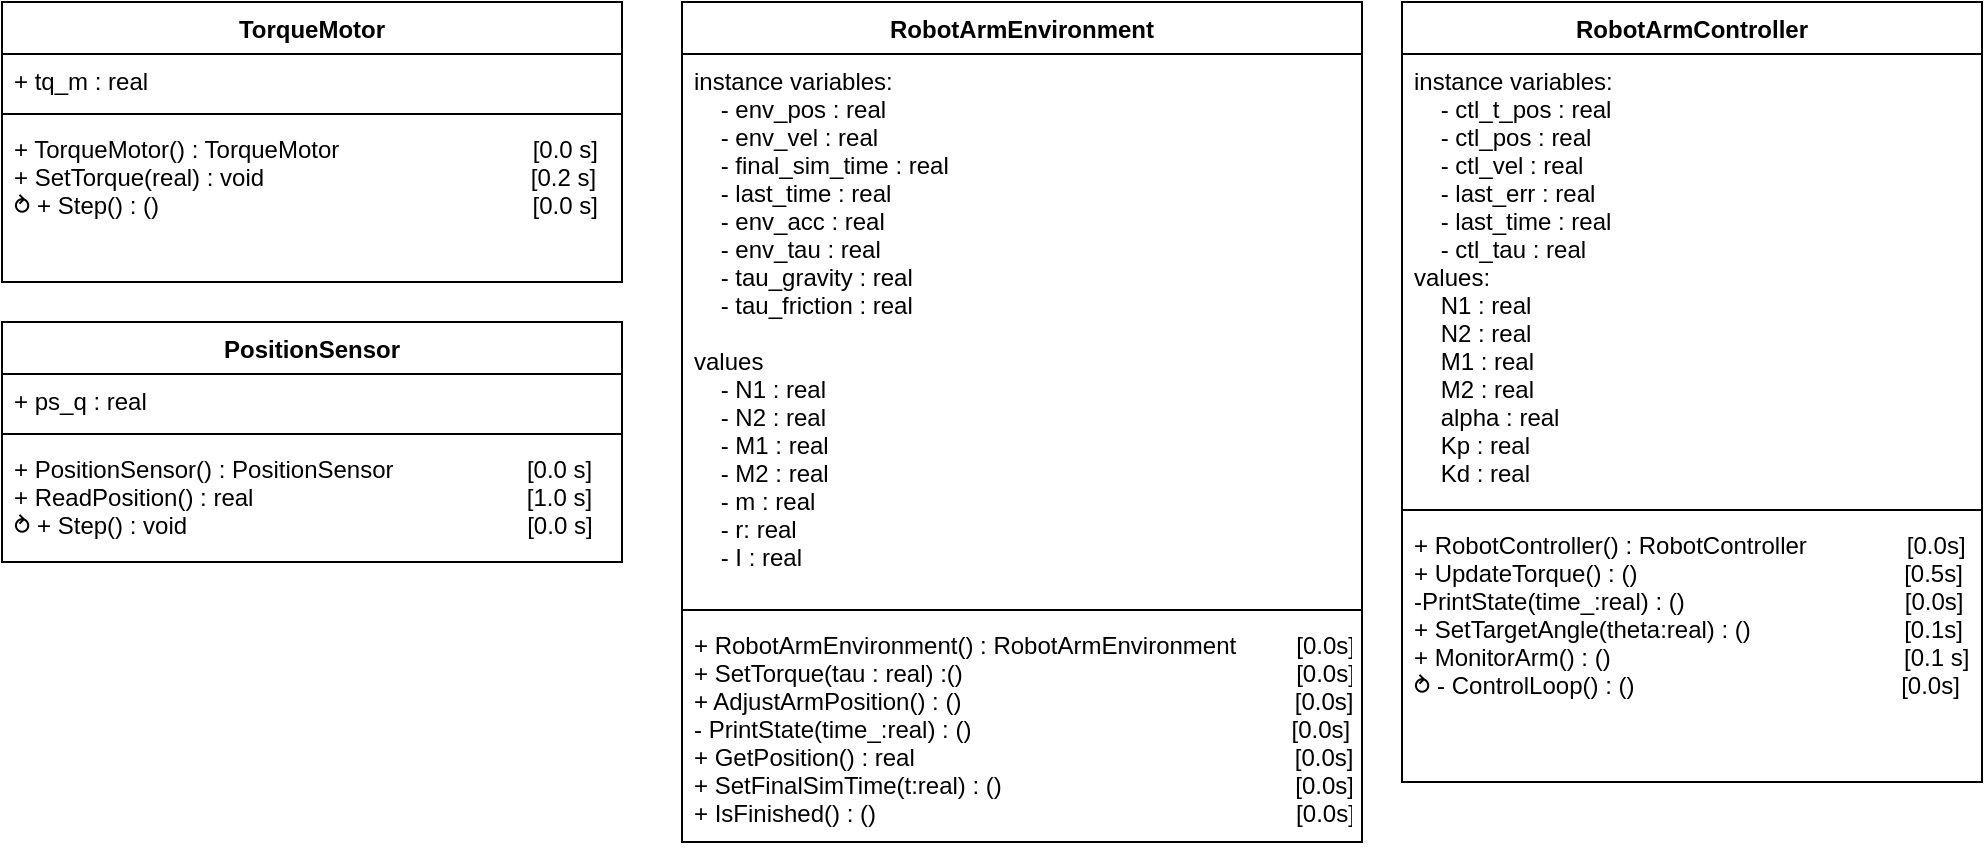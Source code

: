 <mxfile version="21.1.2" type="device">
  <diagram name="Side-1" id="nRylM7z9Qre-JnPWvLUS">
    <mxGraphModel dx="1613" dy="786" grid="1" gridSize="10" guides="1" tooltips="1" connect="1" arrows="1" fold="1" page="1" pageScale="1" pageWidth="1169" pageHeight="827" math="0" shadow="0">
      <root>
        <mxCell id="0" />
        <mxCell id="1" parent="0" />
        <mxCell id="raKyYRjzNfjVJX0SBcYH-1" value="PositionSensor" style="swimlane;fontStyle=1;align=center;verticalAlign=top;childLayout=stackLayout;horizontal=1;startSize=26;horizontalStack=0;resizeParent=1;resizeParentMax=0;resizeLast=0;collapsible=1;marginBottom=0;" parent="1" vertex="1">
          <mxGeometry x="90" y="360" width="310" height="120" as="geometry" />
        </mxCell>
        <mxCell id="raKyYRjzNfjVJX0SBcYH-2" value="+ ps_q : real    " style="text;strokeColor=none;fillColor=none;align=left;verticalAlign=top;spacingLeft=4;spacingRight=4;overflow=hidden;rotatable=0;points=[[0,0.5],[1,0.5]];portConstraint=eastwest;" parent="raKyYRjzNfjVJX0SBcYH-1" vertex="1">
          <mxGeometry y="26" width="310" height="26" as="geometry" />
        </mxCell>
        <mxCell id="raKyYRjzNfjVJX0SBcYH-3" value="" style="line;strokeWidth=1;fillColor=none;align=left;verticalAlign=middle;spacingTop=-1;spacingLeft=3;spacingRight=3;rotatable=0;labelPosition=right;points=[];portConstraint=eastwest;strokeColor=inherit;" parent="raKyYRjzNfjVJX0SBcYH-1" vertex="1">
          <mxGeometry y="52" width="310" height="8" as="geometry" />
        </mxCell>
        <mxCell id="raKyYRjzNfjVJX0SBcYH-4" value="+ PositionSensor() : PositionSensor                    [0.0 s]&#xa;+ ReadPosition() : real                                         [1.0 s]&#xa;⥁ + Step() : void                                                   [0.0 s]" style="text;strokeColor=none;fillColor=none;align=left;verticalAlign=top;spacingLeft=4;spacingRight=4;overflow=hidden;rotatable=0;points=[[0,0.5],[1,0.5]];portConstraint=eastwest;" parent="raKyYRjzNfjVJX0SBcYH-1" vertex="1">
          <mxGeometry y="60" width="310" height="60" as="geometry" />
        </mxCell>
        <mxCell id="raKyYRjzNfjVJX0SBcYH-5" value="TorqueMotor" style="swimlane;fontStyle=1;align=center;verticalAlign=top;childLayout=stackLayout;horizontal=1;startSize=26;horizontalStack=0;resizeParent=1;resizeParentMax=0;resizeLast=0;collapsible=1;marginBottom=0;" parent="1" vertex="1">
          <mxGeometry x="90" y="200" width="310" height="140" as="geometry" />
        </mxCell>
        <mxCell id="raKyYRjzNfjVJX0SBcYH-6" value="+ tq_m : real    " style="text;strokeColor=none;fillColor=none;align=left;verticalAlign=top;spacingLeft=4;spacingRight=4;overflow=hidden;rotatable=0;points=[[0,0.5],[1,0.5]];portConstraint=eastwest;" parent="raKyYRjzNfjVJX0SBcYH-5" vertex="1">
          <mxGeometry y="26" width="310" height="26" as="geometry" />
        </mxCell>
        <mxCell id="raKyYRjzNfjVJX0SBcYH-7" value="" style="line;strokeWidth=1;fillColor=none;align=left;verticalAlign=middle;spacingTop=-1;spacingLeft=3;spacingRight=3;rotatable=0;labelPosition=right;points=[];portConstraint=eastwest;strokeColor=inherit;" parent="raKyYRjzNfjVJX0SBcYH-5" vertex="1">
          <mxGeometry y="52" width="310" height="8" as="geometry" />
        </mxCell>
        <mxCell id="raKyYRjzNfjVJX0SBcYH-8" value="+ TorqueMotor() : TorqueMotor                             [0.0 s]&#xa;+ SetTorque(real) : void                                        [0.2 s]&#xa;⥁ + Step() : ()                                                        [0.0 s]" style="text;strokeColor=none;fillColor=none;align=left;verticalAlign=top;spacingLeft=4;spacingRight=4;overflow=hidden;rotatable=0;points=[[0,0.5],[1,0.5]];portConstraint=eastwest;" parent="raKyYRjzNfjVJX0SBcYH-5" vertex="1">
          <mxGeometry y="60" width="310" height="80" as="geometry" />
        </mxCell>
        <mxCell id="raKyYRjzNfjVJX0SBcYH-9" value="RobotArmEnvironment" style="swimlane;fontStyle=1;align=center;verticalAlign=top;childLayout=stackLayout;horizontal=1;startSize=26;horizontalStack=0;resizeParent=1;resizeParentMax=0;resizeLast=0;collapsible=1;marginBottom=0;" parent="1" vertex="1">
          <mxGeometry x="430" y="200" width="340" height="420" as="geometry" />
        </mxCell>
        <mxCell id="raKyYRjzNfjVJX0SBcYH-10" value="instance variables:&#xa;    - env_pos : real&#xa;    - env_vel : real&#xa;    - final_sim_time : real&#xa;    - last_time : real&#xa;    - env_acc : real&#xa;    - env_tau : real&#xa;    - tau_gravity : real&#xa;    - tau_friction : real&#xa;&#xa;values&#xa;    - N1 : real&#xa;    - N2 : real&#xa;    - M1 : real&#xa;    - M2 : real&#xa;    - m : real&#xa;    - r: real&#xa;    - I : real&#xa;" style="text;strokeColor=none;fillColor=none;align=left;verticalAlign=top;spacingLeft=4;spacingRight=4;overflow=hidden;rotatable=0;points=[[0,0.5],[1,0.5]];portConstraint=eastwest;" parent="raKyYRjzNfjVJX0SBcYH-9" vertex="1">
          <mxGeometry y="26" width="340" height="274" as="geometry" />
        </mxCell>
        <mxCell id="raKyYRjzNfjVJX0SBcYH-11" value="" style="line;strokeWidth=1;fillColor=none;align=left;verticalAlign=middle;spacingTop=-1;spacingLeft=3;spacingRight=3;rotatable=0;labelPosition=right;points=[];portConstraint=eastwest;strokeColor=inherit;" parent="raKyYRjzNfjVJX0SBcYH-9" vertex="1">
          <mxGeometry y="300" width="340" height="8" as="geometry" />
        </mxCell>
        <mxCell id="raKyYRjzNfjVJX0SBcYH-12" value="+ RobotArmEnvironment() : RobotArmEnvironment         [0.0s]&#xa;+ SetTorque(tau : real) :()                                                  [0.0s]&#xa;+ AdjustArmPosition() : ()                                                  [0.0s]&#xa;- PrintState(time_:real) : ()                                                [0.0s]&#xa;+ GetPosition() : real                                                         [0.0s]&#xa;+ SetFinalSimTime(t:real) : ()                                            [0.0s]&#xa;+ IsFinished() : ()                                                               [0.0s]&#xa;" style="text;strokeColor=none;fillColor=none;align=left;verticalAlign=top;spacingLeft=4;spacingRight=4;overflow=hidden;rotatable=0;points=[[0,0.5],[1,0.5]];portConstraint=eastwest;" parent="raKyYRjzNfjVJX0SBcYH-9" vertex="1">
          <mxGeometry y="308" width="340" height="112" as="geometry" />
        </mxCell>
        <mxCell id="raKyYRjzNfjVJX0SBcYH-34" value="RobotArmController" style="swimlane;fontStyle=1;align=center;verticalAlign=top;childLayout=stackLayout;horizontal=1;startSize=26;horizontalStack=0;resizeParent=1;resizeParentMax=0;resizeLast=0;collapsible=1;marginBottom=0;" parent="1" vertex="1">
          <mxGeometry x="790" y="200" width="290" height="390" as="geometry" />
        </mxCell>
        <mxCell id="raKyYRjzNfjVJX0SBcYH-35" value="instance variables:&#xa;    - ctl_t_pos : real&#xa;    - ctl_pos : real&#xa;    - ctl_vel : real&#xa;    - last_err : real&#xa;    - last_time : real&#xa;    - ctl_tau : real&#xa;values:&#xa;    N1 : real&#xa;    N2 : real&#xa;    M1 : real    &#xa;    M2 : real&#xa;    alpha : real&#xa;    Kp : real&#xa;    Kd : real&#xa;" style="text;strokeColor=none;fillColor=none;align=left;verticalAlign=top;spacingLeft=4;spacingRight=4;overflow=hidden;rotatable=0;points=[[0,0.5],[1,0.5]];portConstraint=eastwest;" parent="raKyYRjzNfjVJX0SBcYH-34" vertex="1">
          <mxGeometry y="26" width="290" height="224" as="geometry" />
        </mxCell>
        <mxCell id="raKyYRjzNfjVJX0SBcYH-36" value="" style="line;strokeWidth=1;fillColor=none;align=left;verticalAlign=middle;spacingTop=-1;spacingLeft=3;spacingRight=3;rotatable=0;labelPosition=right;points=[];portConstraint=eastwest;strokeColor=inherit;" parent="raKyYRjzNfjVJX0SBcYH-34" vertex="1">
          <mxGeometry y="250" width="290" height="8" as="geometry" />
        </mxCell>
        <mxCell id="raKyYRjzNfjVJX0SBcYH-37" value="+ RobotController() : RobotController               [0.0s]&#xa;+ UpdateTorque() : ()                                        [0.5s]&#xa;-PrintState(time_:real) : ()                                 [0.0s]&#xa;+ SetTargetAngle(theta:real) : ()                       [0.1s]&#xa;+ MonitorArm() : ()                                            [0.1 s]&#xa;⥁ - ControlLoop() : ()                                        [0.0s]&#xa;&#xa;" style="text;strokeColor=none;fillColor=none;align=left;verticalAlign=top;spacingLeft=4;spacingRight=4;overflow=hidden;rotatable=0;points=[[0,0.5],[1,0.5]];portConstraint=eastwest;" parent="raKyYRjzNfjVJX0SBcYH-34" vertex="1">
          <mxGeometry y="258" width="290" height="132" as="geometry" />
        </mxCell>
      </root>
    </mxGraphModel>
  </diagram>
</mxfile>
